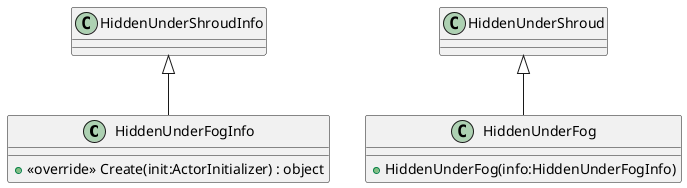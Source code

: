 @startuml
class HiddenUnderFogInfo {
    + <<override>> Create(init:ActorInitializer) : object
}
class HiddenUnderFog {
    + HiddenUnderFog(info:HiddenUnderFogInfo)
}
HiddenUnderShroudInfo <|-- HiddenUnderFogInfo
HiddenUnderShroud <|-- HiddenUnderFog
@enduml
